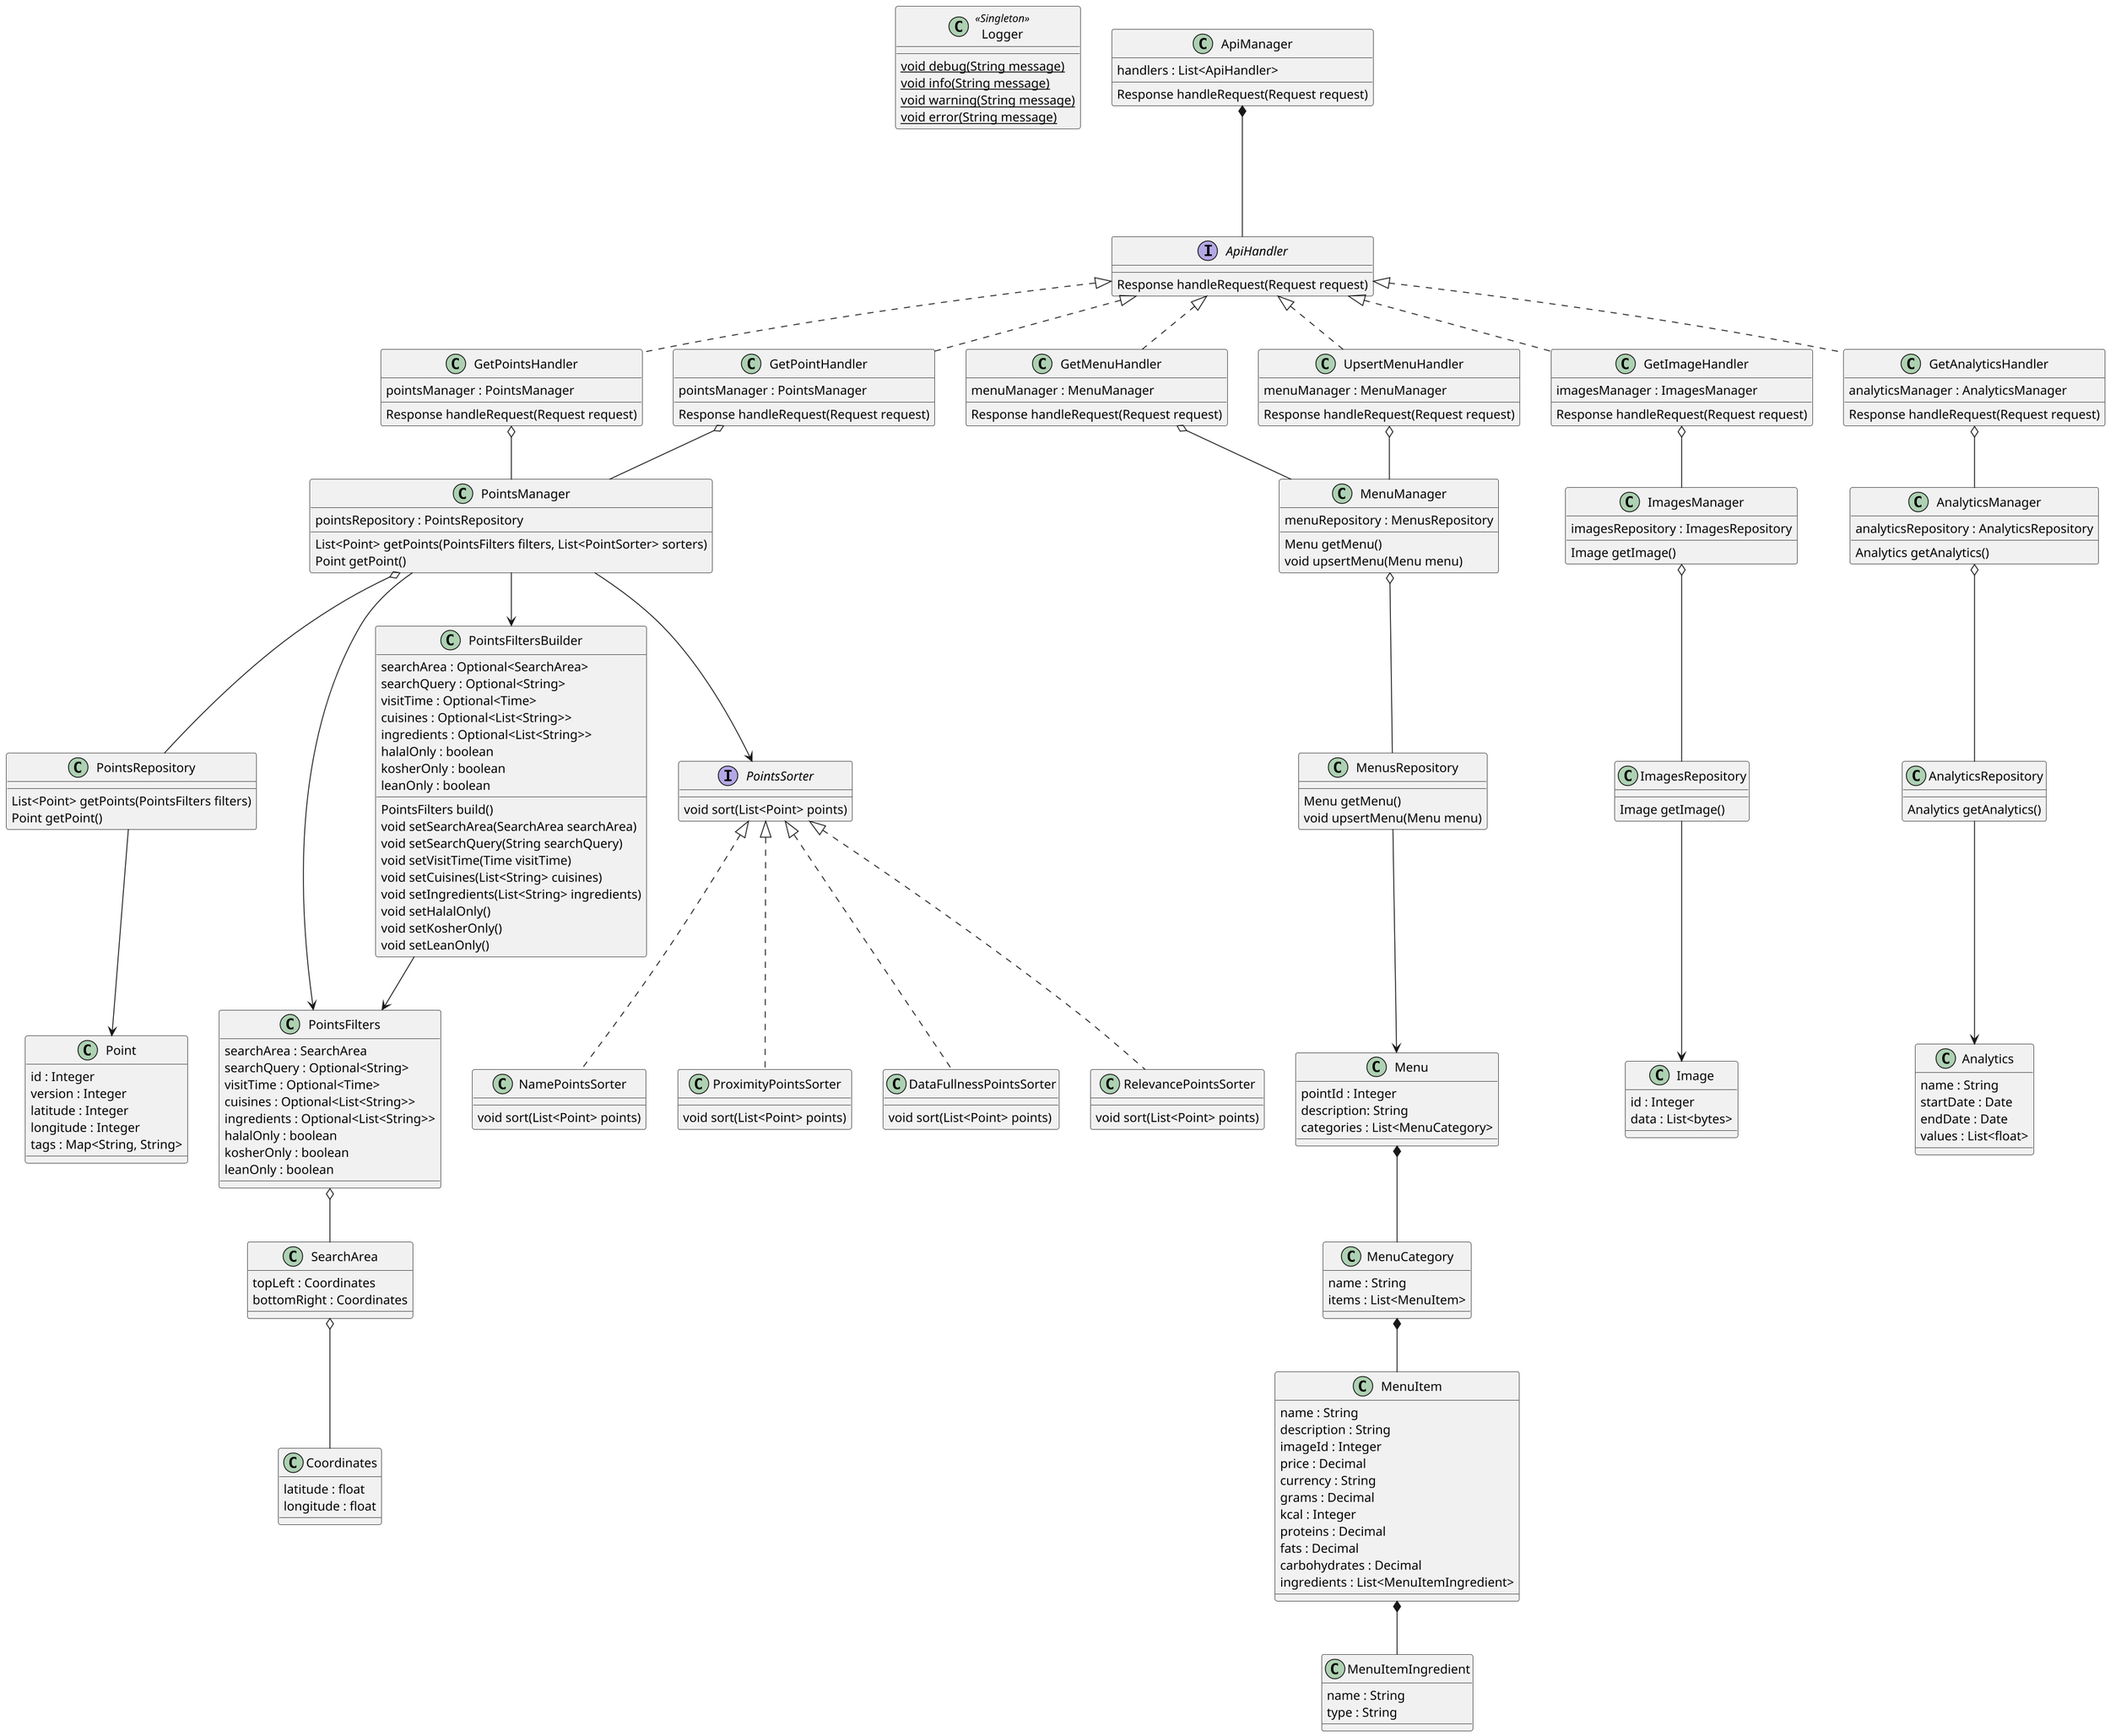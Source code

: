 @startuml

scale 1.5

class Logger << Singleton >> {
    {static} void debug(String message)
    {static} void info(String message)
    {static} void warning(String message)
    {static} void error(String message)
}

class MenuItemIngredient {
    name : String
    type : String
}

class MenuItem {
    name : String
    description : String
    imageId : Integer
    price : Decimal
    currency : String
    grams : Decimal
    kcal : Integer
    proteins : Decimal
    fats : Decimal
    carbohydrates : Decimal
    ingredients : List<MenuItemIngredient>
}

MenuItem *-- MenuItemIngredient

class MenuCategory {
    name : String
    items : List<MenuItem>
}

MenuCategory *-- MenuItem

class Menu {
    pointId : Integer
    description: String
    categories : List<MenuCategory>
}

Menu *-- MenuCategory

class Point {
    id : Integer
    version : Integer
    latitude : Integer
    longitude : Integer
    tags : Map<String, String>
}

class PointsRepository {
    List<Point> getPoints(PointsFilters filters)
    Point getPoint()
}

PointsRepository --> Point

class MenusRepository {
    Menu getMenu()
    void upsertMenu(Menu menu)
}

MenusRepository --> Menu

class Image {
    id : Integer
    data : List<bytes>
}

class ImagesRepository {
    Image getImage()
}

ImagesRepository --> Image

class Analytics {
    name : String
    startDate : Date
    endDate : Date
    values : List<float>
}

class AnalyticsRepository {
    Analytics getAnalytics()
}

AnalyticsRepository --> Analytics

class Coordinates {
    latitude : float
    longitude : float
}

class SearchArea {
    topLeft : Coordinates
    bottomRight : Coordinates
}

SearchArea o-- Coordinates

class PointsFilters {
    searchArea : SearchArea
    searchQuery : Optional<String>
    visitTime : Optional<Time>
    cuisines : Optional<List<String>>
    ingredients : Optional<List<String>>
    halalOnly : boolean
    kosherOnly : boolean
    leanOnly : boolean
}

PointsFilters o-- SearchArea

class PointsFiltersBuilder {
    searchArea : Optional<SearchArea>
    searchQuery : Optional<String>
    visitTime : Optional<Time>
    cuisines : Optional<List<String>>
    ingredients : Optional<List<String>>
    halalOnly : boolean
    kosherOnly : boolean
    leanOnly : boolean

    PointsFilters build()
    void setSearchArea(SearchArea searchArea)
    void setSearchQuery(String searchQuery)
    void setVisitTime(Time visitTime)
    void setCuisines(List<String> cuisines)
    void setIngredients(List<String> ingredients)
    void setHalalOnly()
    void setKosherOnly()
    void setLeanOnly()
}

PointsFiltersBuilder --> PointsFilters

interface PointsSorter {
    void sort(List<Point> points)
}

class NamePointsSorter {
    void sort(List<Point> points)
}

PointsSorter <|.. NamePointsSorter

class ProximityPointsSorter {
    void sort(List<Point> points)
}

PointsSorter <|.. ProximityPointsSorter

class DataFullnessPointsSorter {
    void sort(List<Point> points)
}

PointsSorter <|.. DataFullnessPointsSorter

class RelevancePointsSorter {
    void sort(List<Point> points)
}

PointsSorter <|.. RelevancePointsSorter

class PointsManager {
    pointsRepository : PointsRepository
    List<Point> getPoints(PointsFilters filters, List<PointSorter> sorters)
    Point getPoint()
}

PointsManager o-- PointsRepository
PointsManager --> PointsFilters
PointsManager --> PointsFiltersBuilder
PointsManager --> PointsSorter

class MenuManager {
    menuRepository : MenusRepository
    Menu getMenu()
    void upsertMenu(Menu menu)
}

MenuManager o-- MenusRepository

class ImagesManager {
    imagesRepository : ImagesRepository
    Image getImage()
}

ImagesManager o-- ImagesRepository

class AnalyticsManager {
    analyticsRepository : AnalyticsRepository
    Analytics getAnalytics()
}

AnalyticsManager o-- AnalyticsRepository

class ApiManager {
    handlers : List<ApiHandler>
    Response handleRequest(Request request)
}

ApiManager *--- ApiHandler

interface ApiHandler {
    Response handleRequest(Request request)
}

class GetPointsHandler {
    pointsManager : PointsManager
    Response handleRequest(Request request)
}

ApiHandler <|.. GetPointsHandler
GetPointsHandler o-- PointsManager

class GetPointHandler {
    pointsManager : PointsManager
    Response handleRequest(Request request)
}

ApiHandler <|.. GetPointHandler
GetPointHandler o-- PointsManager

class GetMenuHandler {
    menuManager : MenuManager
    Response handleRequest(Request request)
}

ApiHandler <|.. GetMenuHandler
GetMenuHandler o-- MenuManager

class UpsertMenuHandler {
    menuManager : MenuManager
    Response handleRequest(Request request)
}

ApiHandler <|.. UpsertMenuHandler
UpsertMenuHandler o-- MenuManager

class GetImageHandler {
    imagesManager : ImagesManager
    Response handleRequest(Request request)
}

ApiHandler <|.. GetImageHandler
GetImageHandler o-- ImagesManager

class GetAnalyticsHandler {
    analyticsManager : AnalyticsManager
    Response handleRequest(Request request)
}

ApiHandler <|.. GetAnalyticsHandler
GetAnalyticsHandler o-- AnalyticsManager

@enduml
